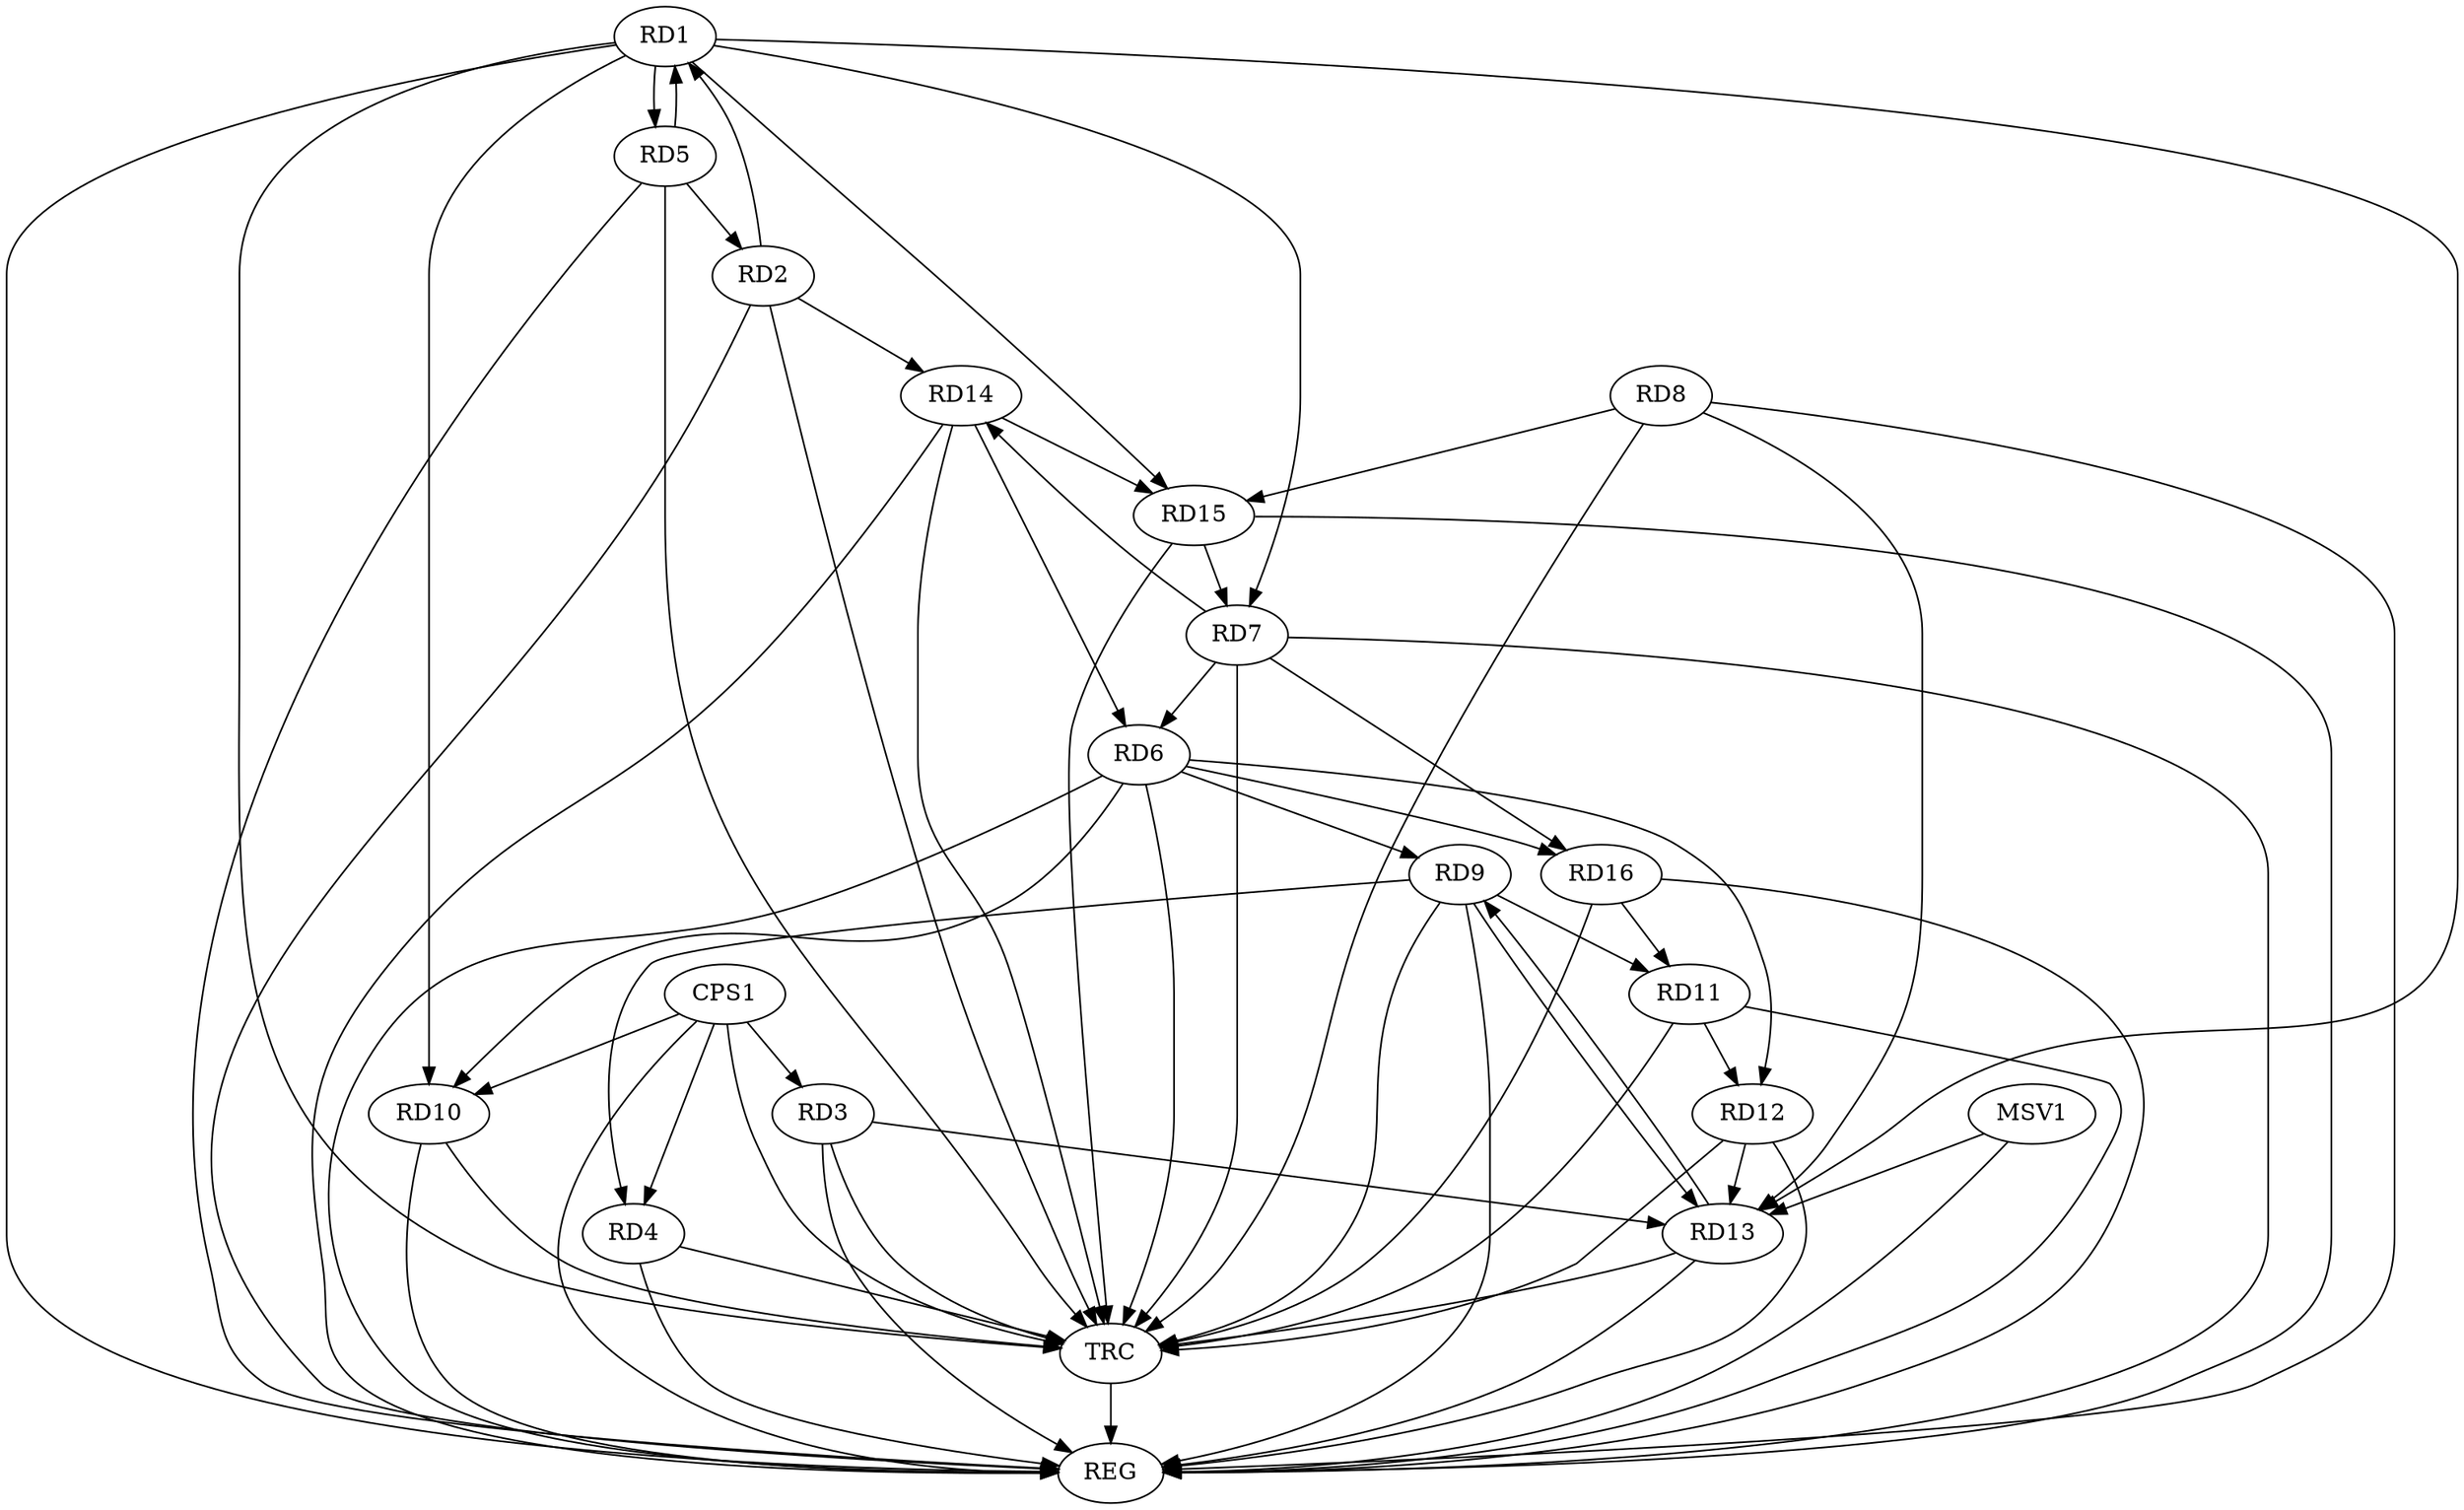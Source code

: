 strict digraph G {
  RD1 [ label="RD1" ];
  RD2 [ label="RD2" ];
  RD3 [ label="RD3" ];
  RD4 [ label="RD4" ];
  RD5 [ label="RD5" ];
  RD6 [ label="RD6" ];
  RD7 [ label="RD7" ];
  RD8 [ label="RD8" ];
  RD9 [ label="RD9" ];
  RD10 [ label="RD10" ];
  RD11 [ label="RD11" ];
  RD12 [ label="RD12" ];
  RD13 [ label="RD13" ];
  RD14 [ label="RD14" ];
  RD15 [ label="RD15" ];
  RD16 [ label="RD16" ];
  CPS1 [ label="CPS1" ];
  REG [ label="REG" ];
  TRC [ label="TRC" ];
  MSV1 [ label="MSV1" ];
  RD2 -> RD1;
  RD1 -> RD5;
  RD5 -> RD1;
  RD1 -> RD7;
  RD1 -> RD10;
  RD1 -> RD13;
  RD1 -> RD15;
  RD5 -> RD2;
  RD2 -> RD14;
  RD3 -> RD13;
  RD9 -> RD4;
  RD7 -> RD6;
  RD6 -> RD9;
  RD6 -> RD10;
  RD6 -> RD12;
  RD14 -> RD6;
  RD6 -> RD16;
  RD7 -> RD14;
  RD15 -> RD7;
  RD7 -> RD16;
  RD8 -> RD13;
  RD8 -> RD15;
  RD9 -> RD11;
  RD9 -> RD13;
  RD13 -> RD9;
  RD11 -> RD12;
  RD16 -> RD11;
  RD12 -> RD13;
  RD14 -> RD15;
  CPS1 -> RD4;
  CPS1 -> RD10;
  CPS1 -> RD3;
  RD1 -> REG;
  RD2 -> REG;
  RD3 -> REG;
  RD4 -> REG;
  RD5 -> REG;
  RD6 -> REG;
  RD7 -> REG;
  RD8 -> REG;
  RD9 -> REG;
  RD10 -> REG;
  RD11 -> REG;
  RD12 -> REG;
  RD13 -> REG;
  RD14 -> REG;
  RD15 -> REG;
  RD16 -> REG;
  CPS1 -> REG;
  RD1 -> TRC;
  RD2 -> TRC;
  RD3 -> TRC;
  RD4 -> TRC;
  RD5 -> TRC;
  RD6 -> TRC;
  RD7 -> TRC;
  RD8 -> TRC;
  RD9 -> TRC;
  RD10 -> TRC;
  RD11 -> TRC;
  RD12 -> TRC;
  RD13 -> TRC;
  RD14 -> TRC;
  RD15 -> TRC;
  RD16 -> TRC;
  CPS1 -> TRC;
  TRC -> REG;
  MSV1 -> RD13;
  MSV1 -> REG;
}
